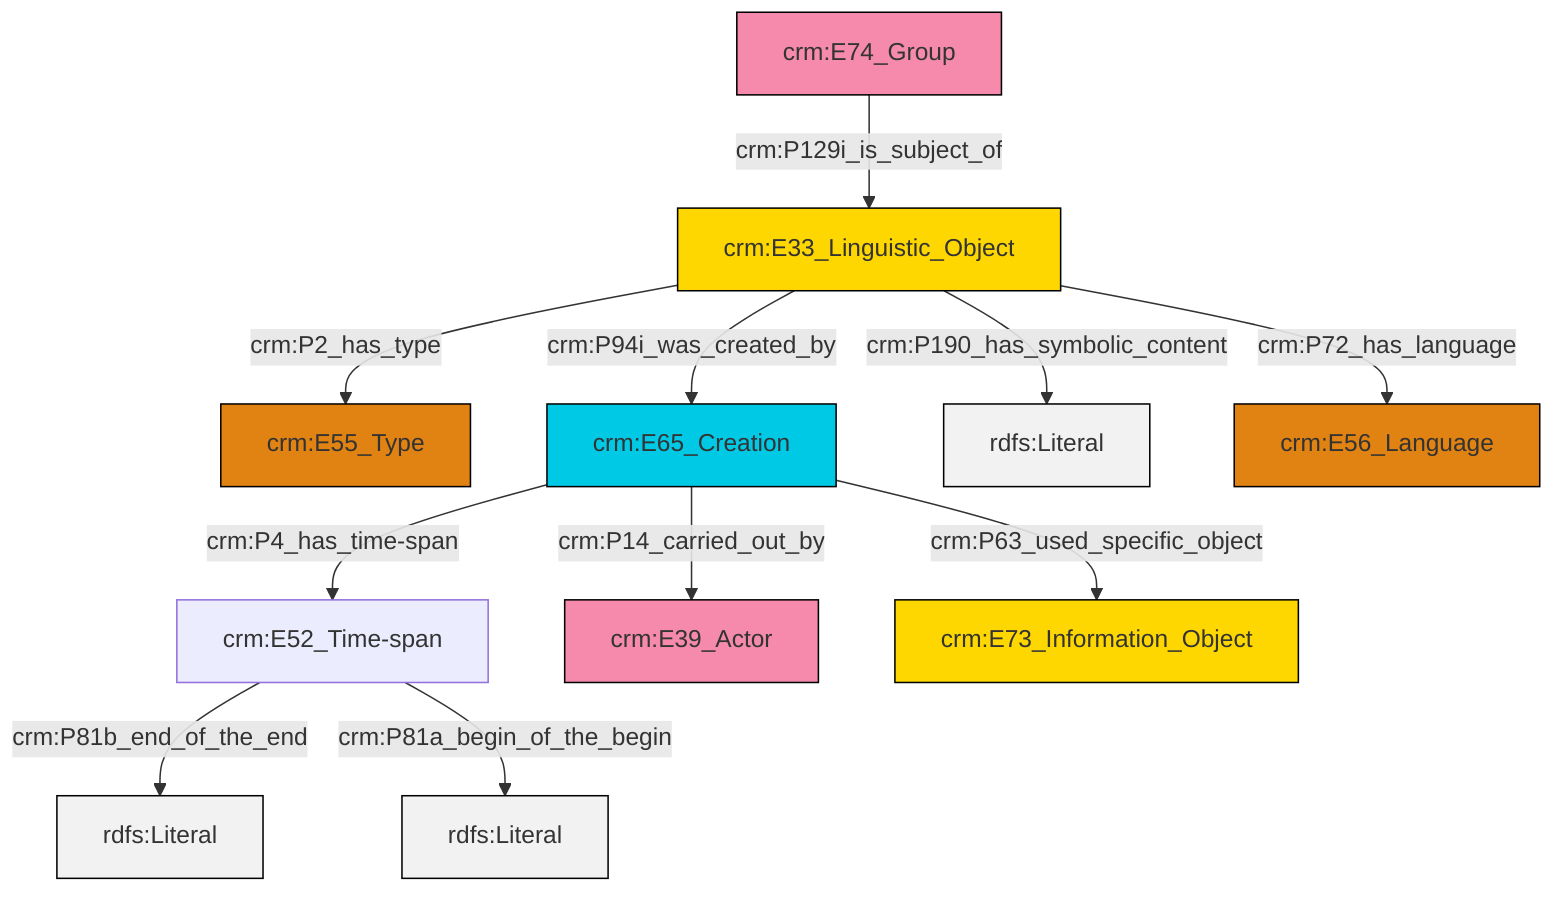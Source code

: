 graph TD
classDef Literal fill:#f2f2f2,stroke:#000000;
classDef CRM_Entity fill:#FFFFFF,stroke:#000000;
classDef Temporal_Entity fill:#00C9E6, stroke:#000000;
classDef Type fill:#E18312, stroke:#000000;
classDef Time-Span fill:#2C9C91, stroke:#000000;
classDef Appellation fill:#FFEB7F, stroke:#000000;
classDef Place fill:#008836, stroke:#000000;
classDef Persistent_Item fill:#B266B2, stroke:#000000;
classDef Conceptual_Object fill:#FFD700, stroke:#000000;
classDef Physical_Thing fill:#D2B48C, stroke:#000000;
classDef Actor fill:#f58aad, stroke:#000000;
classDef PC_Classes fill:#4ce600, stroke:#000000;
classDef Multi fill:#cccccc,stroke:#000000;

2["crm:E52_Time-span"]:::Default -->|crm:P81b_end_of_the_end| 3[rdfs:Literal]:::Literal
4["crm:E65_Creation"]:::Temporal_Entity -->|crm:P4_has_time-span| 2["crm:E52_Time-span"]:::Default
5["crm:E33_Linguistic_Object"]:::Conceptual_Object -->|crm:P94i_was_created_by| 4["crm:E65_Creation"]:::Temporal_Entity
5["crm:E33_Linguistic_Object"]:::Conceptual_Object -->|crm:P190_has_symbolic_content| 8[rdfs:Literal]:::Literal
5["crm:E33_Linguistic_Object"]:::Conceptual_Object -->|crm:P2_has_type| 0["crm:E55_Type"]:::Type
2["crm:E52_Time-span"]:::Default -->|crm:P81a_begin_of_the_begin| 14[rdfs:Literal]:::Literal
15["crm:E74_Group"]:::Actor -->|crm:P129i_is_subject_of| 5["crm:E33_Linguistic_Object"]:::Conceptual_Object
4["crm:E65_Creation"]:::Temporal_Entity -->|crm:P63_used_specific_object| 16["crm:E73_Information_Object"]:::Conceptual_Object
4["crm:E65_Creation"]:::Temporal_Entity -->|crm:P14_carried_out_by| 11["crm:E39_Actor"]:::Actor
5["crm:E33_Linguistic_Object"]:::Conceptual_Object -->|crm:P72_has_language| 9["crm:E56_Language"]:::Type